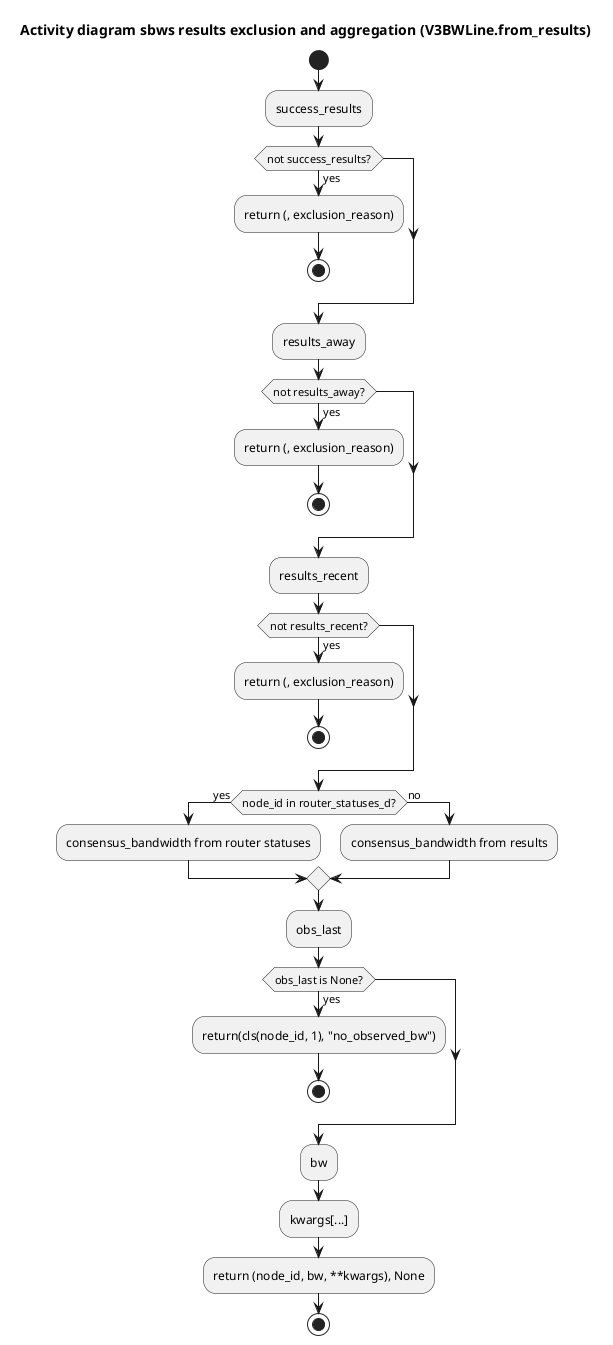 @startuml

title Activity diagram sbws results exclusion and aggregation (V3BWLine.from_results)

start
:success_results;
if (not success_results?) then (yes)
    :return (, exclusion_reason);
    stop
endif
:results_away;
if (not results_away?) then (yes)
    :return (, exclusion_reason);
    stop
endif
:results_recent;
if (not results_recent?) then (yes)
    :return (, exclusion_reason);
    stop
endif
if (node_id in router_statuses_d?) then (yes)
    :consensus_bandwidth from router statuses;
else (no)
    :consensus_bandwidth from results;
endif
:obs_last;
if (obs_last is None?) then (yes)
    :return(cls(node_id, 1), "no_observed_bw");
    stop
endif
:bw;
:kwargs[...];
:return (node_id, bw, **kwargs), None;
stop

@enduml
